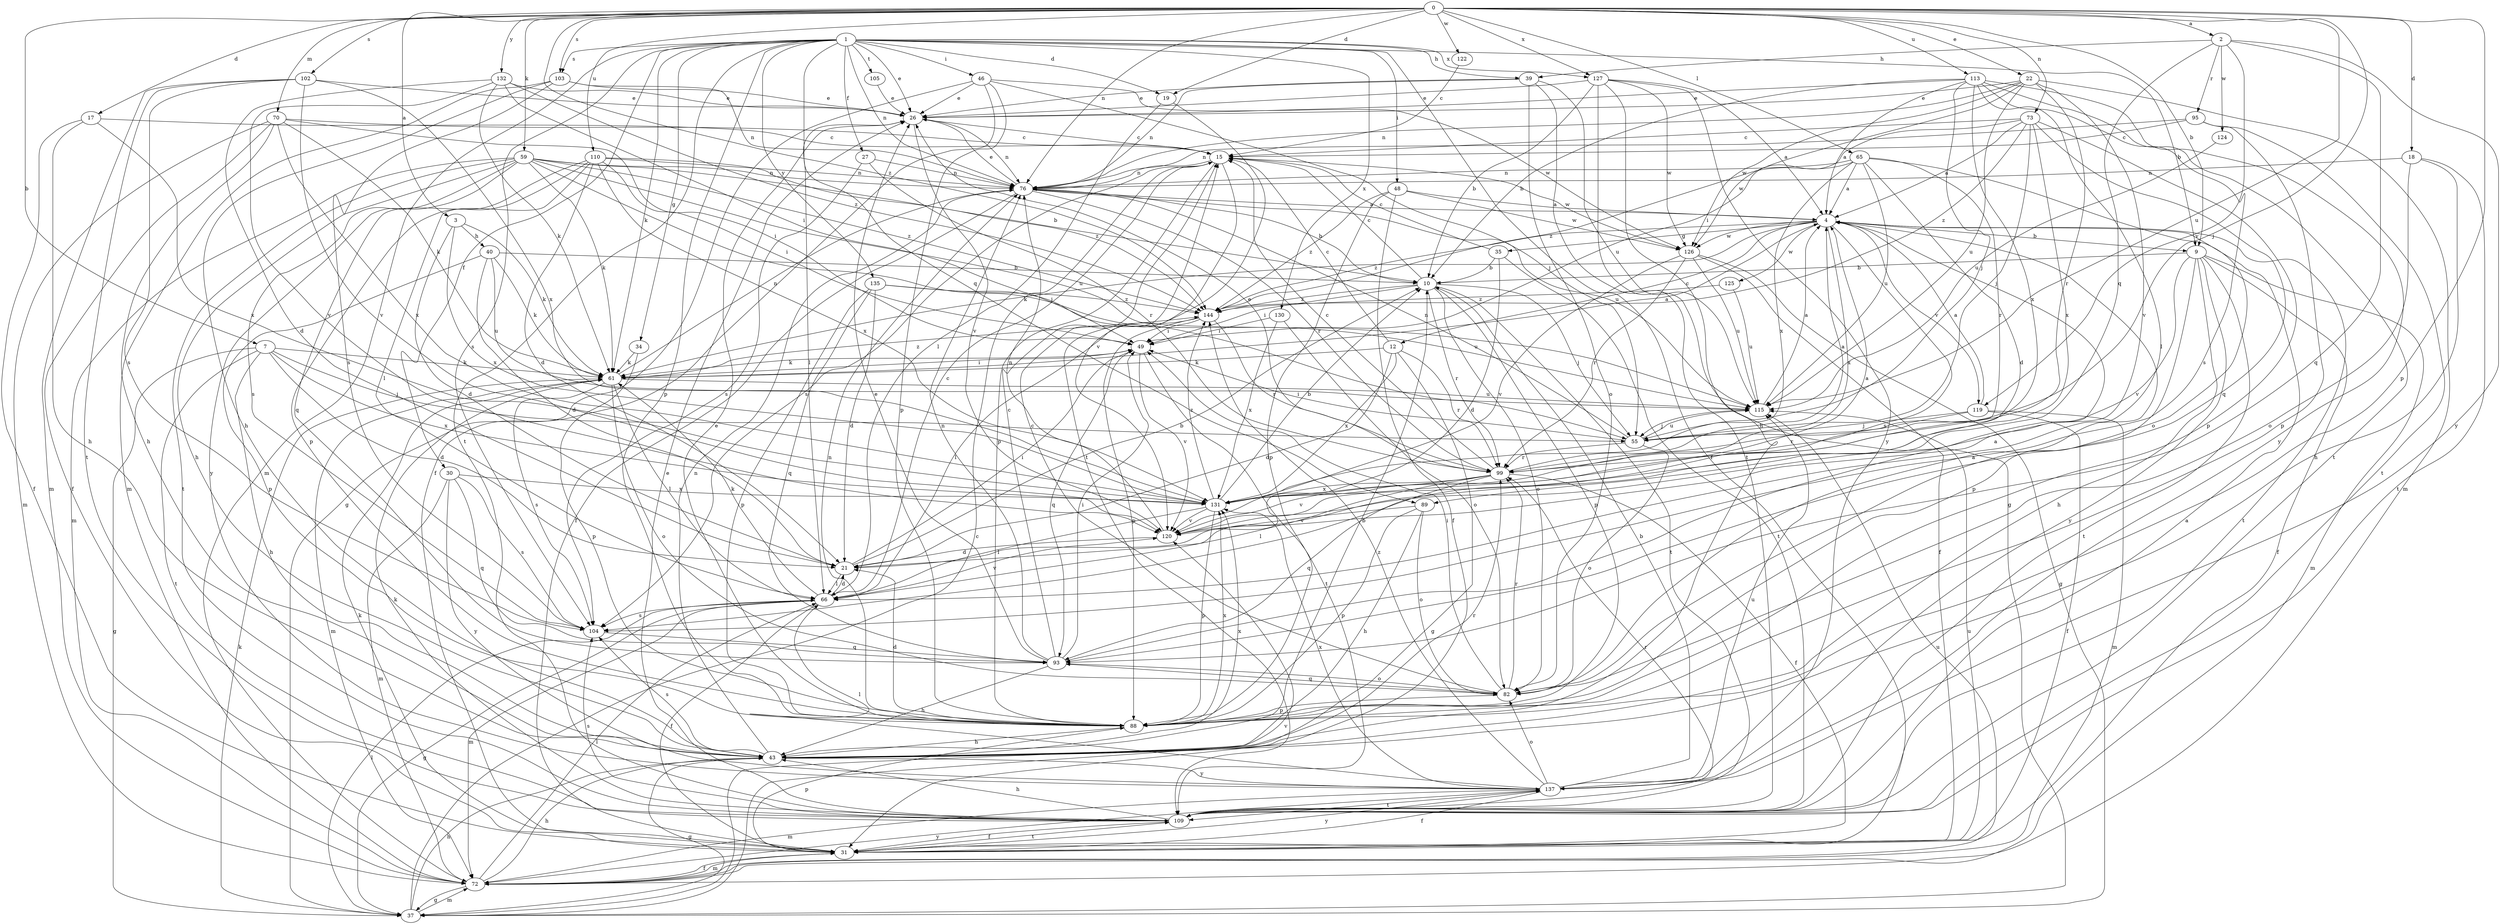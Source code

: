 strict digraph  {
0;
1;
2;
3;
4;
7;
9;
10;
12;
15;
17;
18;
19;
21;
22;
26;
27;
30;
31;
34;
35;
37;
39;
40;
43;
46;
48;
49;
55;
59;
61;
65;
66;
70;
72;
73;
76;
82;
88;
89;
93;
95;
99;
102;
103;
104;
105;
109;
110;
113;
115;
119;
120;
122;
124;
125;
126;
127;
130;
131;
132;
135;
137;
144;
0 -> 2  [label=a];
0 -> 3  [label=a];
0 -> 7  [label=b];
0 -> 9  [label=b];
0 -> 17  [label=d];
0 -> 18  [label=d];
0 -> 19  [label=d];
0 -> 22  [label=e];
0 -> 55  [label=j];
0 -> 59  [label=k];
0 -> 65  [label=l];
0 -> 70  [label=m];
0 -> 73  [label=n];
0 -> 76  [label=n];
0 -> 88  [label=p];
0 -> 102  [label=s];
0 -> 103  [label=s];
0 -> 110  [label=u];
0 -> 113  [label=u];
0 -> 115  [label=u];
0 -> 122  [label=w];
0 -> 127  [label=x];
0 -> 132  [label=y];
0 -> 144  [label=z];
1 -> 9  [label=b];
1 -> 19  [label=d];
1 -> 26  [label=e];
1 -> 27  [label=f];
1 -> 30  [label=f];
1 -> 31  [label=f];
1 -> 34  [label=g];
1 -> 39  [label=h];
1 -> 46  [label=i];
1 -> 48  [label=i];
1 -> 61  [label=k];
1 -> 72  [label=m];
1 -> 76  [label=n];
1 -> 88  [label=p];
1 -> 89  [label=q];
1 -> 103  [label=s];
1 -> 104  [label=s];
1 -> 105  [label=t];
1 -> 109  [label=t];
1 -> 127  [label=x];
1 -> 130  [label=x];
1 -> 135  [label=y];
2 -> 39  [label=h];
2 -> 89  [label=q];
2 -> 93  [label=q];
2 -> 95  [label=r];
2 -> 119  [label=v];
2 -> 124  [label=w];
2 -> 137  [label=y];
3 -> 21  [label=d];
3 -> 40  [label=h];
3 -> 61  [label=k];
3 -> 131  [label=x];
4 -> 9  [label=b];
4 -> 12  [label=c];
4 -> 35  [label=g];
4 -> 61  [label=k];
4 -> 104  [label=s];
4 -> 109  [label=t];
4 -> 119  [label=v];
4 -> 125  [label=w];
4 -> 126  [label=w];
4 -> 131  [label=x];
4 -> 144  [label=z];
7 -> 21  [label=d];
7 -> 37  [label=g];
7 -> 43  [label=h];
7 -> 55  [label=j];
7 -> 61  [label=k];
7 -> 109  [label=t];
7 -> 131  [label=x];
9 -> 10  [label=b];
9 -> 31  [label=f];
9 -> 43  [label=h];
9 -> 72  [label=m];
9 -> 88  [label=p];
9 -> 109  [label=t];
9 -> 120  [label=v];
9 -> 137  [label=y];
10 -> 15  [label=c];
10 -> 49  [label=i];
10 -> 55  [label=j];
10 -> 82  [label=o];
10 -> 88  [label=p];
10 -> 99  [label=r];
10 -> 109  [label=t];
10 -> 144  [label=z];
12 -> 15  [label=c];
12 -> 21  [label=d];
12 -> 37  [label=g];
12 -> 61  [label=k];
12 -> 99  [label=r];
12 -> 131  [label=x];
15 -> 76  [label=n];
15 -> 88  [label=p];
15 -> 104  [label=s];
15 -> 120  [label=v];
15 -> 126  [label=w];
17 -> 15  [label=c];
17 -> 31  [label=f];
17 -> 43  [label=h];
17 -> 131  [label=x];
18 -> 43  [label=h];
18 -> 76  [label=n];
18 -> 82  [label=o];
18 -> 109  [label=t];
19 -> 66  [label=l];
19 -> 109  [label=t];
21 -> 10  [label=b];
21 -> 49  [label=i];
21 -> 66  [label=l];
22 -> 26  [label=e];
22 -> 49  [label=i];
22 -> 72  [label=m];
22 -> 76  [label=n];
22 -> 99  [label=r];
22 -> 115  [label=u];
22 -> 120  [label=v];
22 -> 126  [label=w];
26 -> 15  [label=c];
26 -> 66  [label=l];
26 -> 76  [label=n];
26 -> 120  [label=v];
27 -> 76  [label=n];
27 -> 99  [label=r];
27 -> 104  [label=s];
30 -> 72  [label=m];
30 -> 93  [label=q];
30 -> 104  [label=s];
30 -> 131  [label=x];
30 -> 137  [label=y];
31 -> 61  [label=k];
31 -> 72  [label=m];
31 -> 88  [label=p];
31 -> 109  [label=t];
31 -> 115  [label=u];
31 -> 137  [label=y];
34 -> 61  [label=k];
34 -> 88  [label=p];
35 -> 10  [label=b];
35 -> 15  [label=c];
35 -> 21  [label=d];
35 -> 109  [label=t];
37 -> 15  [label=c];
37 -> 43  [label=h];
37 -> 61  [label=k];
37 -> 66  [label=l];
37 -> 72  [label=m];
37 -> 120  [label=v];
39 -> 26  [label=e];
39 -> 76  [label=n];
39 -> 82  [label=o];
39 -> 109  [label=t];
39 -> 115  [label=u];
40 -> 10  [label=b];
40 -> 21  [label=d];
40 -> 61  [label=k];
40 -> 88  [label=p];
40 -> 115  [label=u];
43 -> 10  [label=b];
43 -> 37  [label=g];
43 -> 76  [label=n];
43 -> 99  [label=r];
43 -> 104  [label=s];
43 -> 131  [label=x];
43 -> 137  [label=y];
46 -> 26  [label=e];
46 -> 31  [label=f];
46 -> 37  [label=g];
46 -> 55  [label=j];
46 -> 88  [label=p];
46 -> 126  [label=w];
48 -> 4  [label=a];
48 -> 31  [label=f];
48 -> 88  [label=p];
48 -> 126  [label=w];
48 -> 144  [label=z];
49 -> 61  [label=k];
49 -> 93  [label=q];
49 -> 109  [label=t];
49 -> 120  [label=v];
55 -> 49  [label=i];
55 -> 76  [label=n];
55 -> 82  [label=o];
55 -> 99  [label=r];
55 -> 115  [label=u];
59 -> 10  [label=b];
59 -> 43  [label=h];
59 -> 55  [label=j];
59 -> 61  [label=k];
59 -> 72  [label=m];
59 -> 76  [label=n];
59 -> 104  [label=s];
59 -> 109  [label=t];
59 -> 115  [label=u];
59 -> 137  [label=y];
59 -> 144  [label=z];
61 -> 4  [label=a];
61 -> 49  [label=i];
61 -> 66  [label=l];
61 -> 72  [label=m];
61 -> 76  [label=n];
61 -> 82  [label=o];
61 -> 104  [label=s];
61 -> 115  [label=u];
61 -> 144  [label=z];
65 -> 4  [label=a];
65 -> 21  [label=d];
65 -> 76  [label=n];
65 -> 82  [label=o];
65 -> 99  [label=r];
65 -> 115  [label=u];
65 -> 131  [label=x];
65 -> 144  [label=z];
66 -> 15  [label=c];
66 -> 21  [label=d];
66 -> 31  [label=f];
66 -> 37  [label=g];
66 -> 61  [label=k];
66 -> 72  [label=m];
66 -> 104  [label=s];
66 -> 120  [label=v];
70 -> 15  [label=c];
70 -> 31  [label=f];
70 -> 43  [label=h];
70 -> 49  [label=i];
70 -> 61  [label=k];
70 -> 72  [label=m];
70 -> 131  [label=x];
72 -> 31  [label=f];
72 -> 37  [label=g];
72 -> 43  [label=h];
72 -> 66  [label=l];
72 -> 115  [label=u];
72 -> 137  [label=y];
73 -> 4  [label=a];
73 -> 15  [label=c];
73 -> 55  [label=j];
73 -> 88  [label=p];
73 -> 93  [label=q];
73 -> 126  [label=w];
73 -> 131  [label=x];
73 -> 144  [label=z];
76 -> 4  [label=a];
76 -> 10  [label=b];
76 -> 26  [label=e];
76 -> 31  [label=f];
76 -> 99  [label=r];
76 -> 115  [label=u];
82 -> 4  [label=a];
82 -> 15  [label=c];
82 -> 49  [label=i];
82 -> 88  [label=p];
82 -> 93  [label=q];
82 -> 99  [label=r];
88 -> 21  [label=d];
88 -> 26  [label=e];
88 -> 43  [label=h];
88 -> 76  [label=n];
88 -> 131  [label=x];
89 -> 43  [label=h];
89 -> 82  [label=o];
89 -> 88  [label=p];
89 -> 120  [label=v];
93 -> 4  [label=a];
93 -> 15  [label=c];
93 -> 26  [label=e];
93 -> 43  [label=h];
93 -> 49  [label=i];
93 -> 76  [label=n];
93 -> 82  [label=o];
95 -> 15  [label=c];
95 -> 76  [label=n];
95 -> 88  [label=p];
95 -> 109  [label=t];
99 -> 4  [label=a];
99 -> 15  [label=c];
99 -> 26  [label=e];
99 -> 31  [label=f];
99 -> 66  [label=l];
99 -> 93  [label=q];
99 -> 120  [label=v];
99 -> 131  [label=x];
102 -> 26  [label=e];
102 -> 72  [label=m];
102 -> 104  [label=s];
102 -> 109  [label=t];
102 -> 120  [label=v];
102 -> 131  [label=x];
103 -> 26  [label=e];
103 -> 43  [label=h];
103 -> 72  [label=m];
103 -> 76  [label=n];
103 -> 104  [label=s];
104 -> 93  [label=q];
105 -> 26  [label=e];
109 -> 4  [label=a];
109 -> 26  [label=e];
109 -> 31  [label=f];
109 -> 43  [label=h];
109 -> 61  [label=k];
109 -> 99  [label=r];
109 -> 104  [label=s];
110 -> 21  [label=d];
110 -> 49  [label=i];
110 -> 66  [label=l];
110 -> 76  [label=n];
110 -> 88  [label=p];
110 -> 93  [label=q];
110 -> 131  [label=x];
110 -> 144  [label=z];
113 -> 4  [label=a];
113 -> 10  [label=b];
113 -> 26  [label=e];
113 -> 55  [label=j];
113 -> 66  [label=l];
113 -> 104  [label=s];
113 -> 109  [label=t];
113 -> 131  [label=x];
113 -> 137  [label=y];
115 -> 4  [label=a];
115 -> 55  [label=j];
119 -> 4  [label=a];
119 -> 31  [label=f];
119 -> 55  [label=j];
119 -> 72  [label=m];
119 -> 99  [label=r];
120 -> 4  [label=a];
120 -> 21  [label=d];
120 -> 76  [label=n];
122 -> 15  [label=c];
124 -> 115  [label=u];
125 -> 115  [label=u];
125 -> 144  [label=z];
126 -> 31  [label=f];
126 -> 37  [label=g];
126 -> 99  [label=r];
126 -> 115  [label=u];
126 -> 120  [label=v];
127 -> 4  [label=a];
127 -> 10  [label=b];
127 -> 26  [label=e];
127 -> 37  [label=g];
127 -> 43  [label=h];
127 -> 126  [label=w];
127 -> 137  [label=y];
130 -> 49  [label=i];
130 -> 82  [label=o];
130 -> 131  [label=x];
131 -> 10  [label=b];
131 -> 66  [label=l];
131 -> 88  [label=p];
131 -> 120  [label=v];
131 -> 144  [label=z];
132 -> 21  [label=d];
132 -> 26  [label=e];
132 -> 49  [label=i];
132 -> 61  [label=k];
132 -> 120  [label=v];
132 -> 144  [label=z];
135 -> 21  [label=d];
135 -> 88  [label=p];
135 -> 93  [label=q];
135 -> 115  [label=u];
135 -> 144  [label=z];
137 -> 10  [label=b];
137 -> 31  [label=f];
137 -> 66  [label=l];
137 -> 72  [label=m];
137 -> 82  [label=o];
137 -> 109  [label=t];
137 -> 115  [label=u];
137 -> 131  [label=x];
137 -> 144  [label=z];
144 -> 49  [label=i];
144 -> 66  [label=l];
144 -> 88  [label=p];
144 -> 99  [label=r];
}
